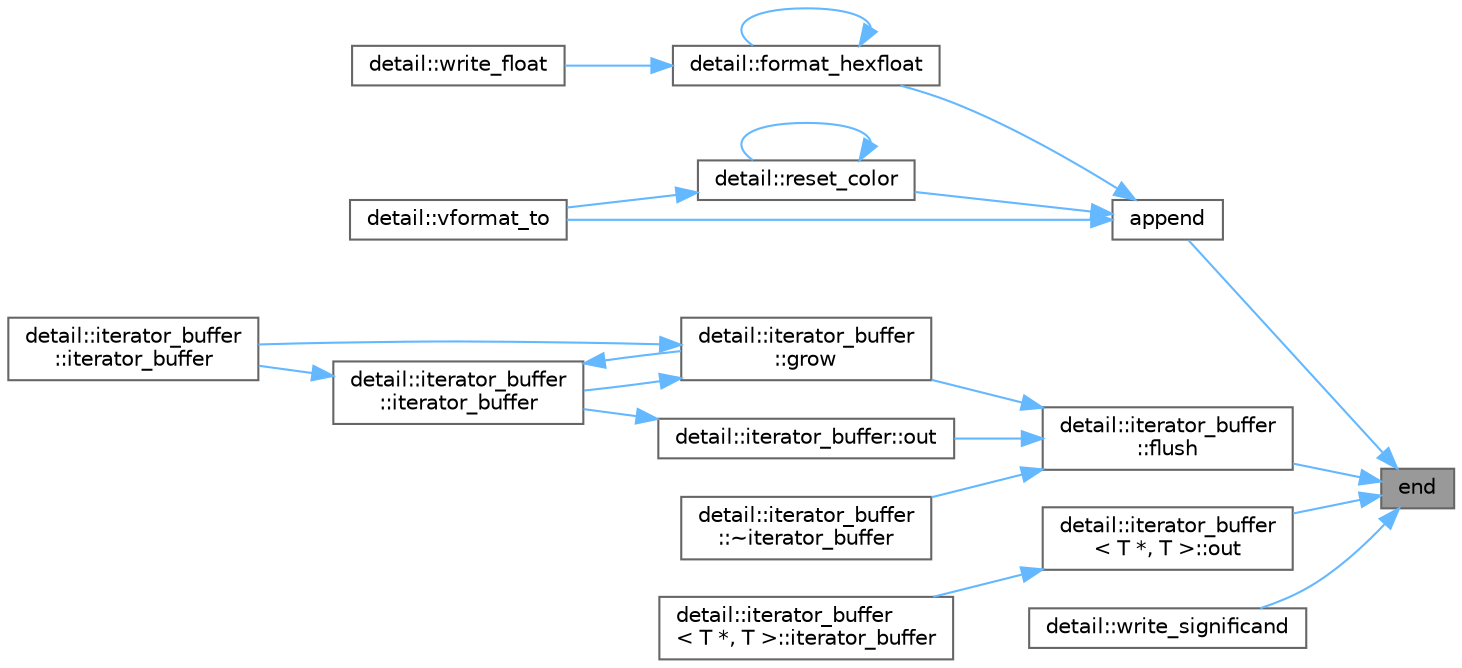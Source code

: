 digraph "end"
{
 // LATEX_PDF_SIZE
  bgcolor="transparent";
  edge [fontname=Helvetica,fontsize=10,labelfontname=Helvetica,labelfontsize=10];
  node [fontname=Helvetica,fontsize=10,shape=box,height=0.2,width=0.4];
  rankdir="RL";
  Node1 [id="Node000001",label="end",height=0.2,width=0.4,color="gray40", fillcolor="grey60", style="filled", fontcolor="black",tooltip=" "];
  Node1 -> Node2 [id="edge1_Node000001_Node000002",dir="back",color="steelblue1",style="solid",tooltip=" "];
  Node2 [id="Node000002",label="append",height=0.2,width=0.4,color="grey40", fillcolor="white", style="filled",URL="$classdetail_1_1buffer.html#a6a6f4db5b08e99334e02564a94b786c5",tooltip="Appends data to the end of the buffer."];
  Node2 -> Node3 [id="edge2_Node000002_Node000003",dir="back",color="steelblue1",style="solid",tooltip=" "];
  Node3 [id="Node000003",label="detail::format_hexfloat",height=0.2,width=0.4,color="grey40", fillcolor="white", style="filled",URL="$namespacedetail.html#a9ec1df3b250d79f09b8620a2d096cff8",tooltip=" "];
  Node3 -> Node3 [id="edge3_Node000003_Node000003",dir="back",color="steelblue1",style="solid",tooltip=" "];
  Node3 -> Node4 [id="edge4_Node000003_Node000004",dir="back",color="steelblue1",style="solid",tooltip=" "];
  Node4 [id="Node000004",label="detail::write_float",height=0.2,width=0.4,color="grey40", fillcolor="white", style="filled",URL="$namespacedetail.html#a503a3fdae408f07dae7003840f786b53",tooltip=" "];
  Node2 -> Node5 [id="edge5_Node000002_Node000005",dir="back",color="steelblue1",style="solid",tooltip=" "];
  Node5 [id="Node000005",label="detail::reset_color",height=0.2,width=0.4,color="grey40", fillcolor="white", style="filled",URL="$namespacedetail.html#a130cbc19ddaa1e3246ed5ac30eb1e7a3",tooltip=" "];
  Node5 -> Node5 [id="edge6_Node000005_Node000005",dir="back",color="steelblue1",style="solid",tooltip=" "];
  Node5 -> Node6 [id="edge7_Node000005_Node000006",dir="back",color="steelblue1",style="solid",tooltip=" "];
  Node6 [id="Node000006",label="detail::vformat_to",height=0.2,width=0.4,color="grey40", fillcolor="white", style="filled",URL="$namespacedetail.html#a823c36c8231ba208ad4f2cf11040b9a1",tooltip=" "];
  Node2 -> Node6 [id="edge8_Node000002_Node000006",dir="back",color="steelblue1",style="solid",tooltip=" "];
  Node1 -> Node7 [id="edge9_Node000001_Node000007",dir="back",color="steelblue1",style="solid",tooltip=" "];
  Node7 [id="Node000007",label="detail::iterator_buffer\l::flush",height=0.2,width=0.4,color="grey40", fillcolor="white", style="filled",URL="$classdetail_1_1iterator__buffer.html#adac116554b543b7c4228c018a85882f5",tooltip=" "];
  Node7 -> Node8 [id="edge10_Node000007_Node000008",dir="back",color="steelblue1",style="solid",tooltip=" "];
  Node8 [id="Node000008",label="detail::iterator_buffer\l::grow",height=0.2,width=0.4,color="grey40", fillcolor="white", style="filled",URL="$classdetail_1_1iterator__buffer.html#a0160bbc66812f49af07e00e7bd82836b",tooltip=" "];
  Node8 -> Node9 [id="edge11_Node000008_Node000009",dir="back",color="steelblue1",style="solid",tooltip=" "];
  Node9 [id="Node000009",label="detail::iterator_buffer\l::iterator_buffer",height=0.2,width=0.4,color="grey40", fillcolor="white", style="filled",URL="$classdetail_1_1iterator__buffer.html#a860f4febb4126fa07c823448f96ea1de",tooltip=" "];
  Node8 -> Node10 [id="edge12_Node000008_Node000010",dir="back",color="steelblue1",style="solid",tooltip=" "];
  Node10 [id="Node000010",label="detail::iterator_buffer\l::iterator_buffer",height=0.2,width=0.4,color="grey40", fillcolor="white", style="filled",URL="$classdetail_1_1iterator__buffer.html#a28b94290b70b10e0a49eed2b6b768512",tooltip=" "];
  Node10 -> Node8 [id="edge13_Node000010_Node000008",dir="back",color="steelblue1",style="solid",tooltip=" "];
  Node10 -> Node9 [id="edge14_Node000010_Node000009",dir="back",color="steelblue1",style="solid",tooltip=" "];
  Node7 -> Node11 [id="edge15_Node000007_Node000011",dir="back",color="steelblue1",style="solid",tooltip=" "];
  Node11 [id="Node000011",label="detail::iterator_buffer::out",height=0.2,width=0.4,color="grey40", fillcolor="white", style="filled",URL="$classdetail_1_1iterator__buffer.html#a8beeafa504ff32a4741c7bec45e4d42c",tooltip=" "];
  Node11 -> Node10 [id="edge16_Node000011_Node000010",dir="back",color="steelblue1",style="solid",tooltip=" "];
  Node7 -> Node12 [id="edge17_Node000007_Node000012",dir="back",color="steelblue1",style="solid",tooltip=" "];
  Node12 [id="Node000012",label="detail::iterator_buffer\l::~iterator_buffer",height=0.2,width=0.4,color="grey40", fillcolor="white", style="filled",URL="$classdetail_1_1iterator__buffer.html#ad0441dce81c84bce7dfdb16a771d8485",tooltip=" "];
  Node1 -> Node13 [id="edge18_Node000001_Node000013",dir="back",color="steelblue1",style="solid",tooltip=" "];
  Node13 [id="Node000013",label="detail::iterator_buffer\l\< T *, T \>::out",height=0.2,width=0.4,color="grey40", fillcolor="white", style="filled",URL="$classdetail_1_1iterator__buffer_3_01_t_01_5_00_01_t_01_4.html#a55d8c9824dbb9c181cc7b0b6a95edef4",tooltip=" "];
  Node13 -> Node14 [id="edge19_Node000013_Node000014",dir="back",color="steelblue1",style="solid",tooltip=" "];
  Node14 [id="Node000014",label="detail::iterator_buffer\l\< T *, T \>::iterator_buffer",height=0.2,width=0.4,color="grey40", fillcolor="white", style="filled",URL="$classdetail_1_1iterator__buffer_3_01_t_01_5_00_01_t_01_4.html#abdd330327c114a4b6dd126357fc6b952",tooltip=" "];
  Node1 -> Node15 [id="edge20_Node000001_Node000015",dir="back",color="steelblue1",style="solid",tooltip=" "];
  Node15 [id="Node000015",label="detail::write_significand",height=0.2,width=0.4,color="grey40", fillcolor="white", style="filled",URL="$namespacedetail.html#af529743a92b0d383abfc3d76039f8407",tooltip=" "];
}
